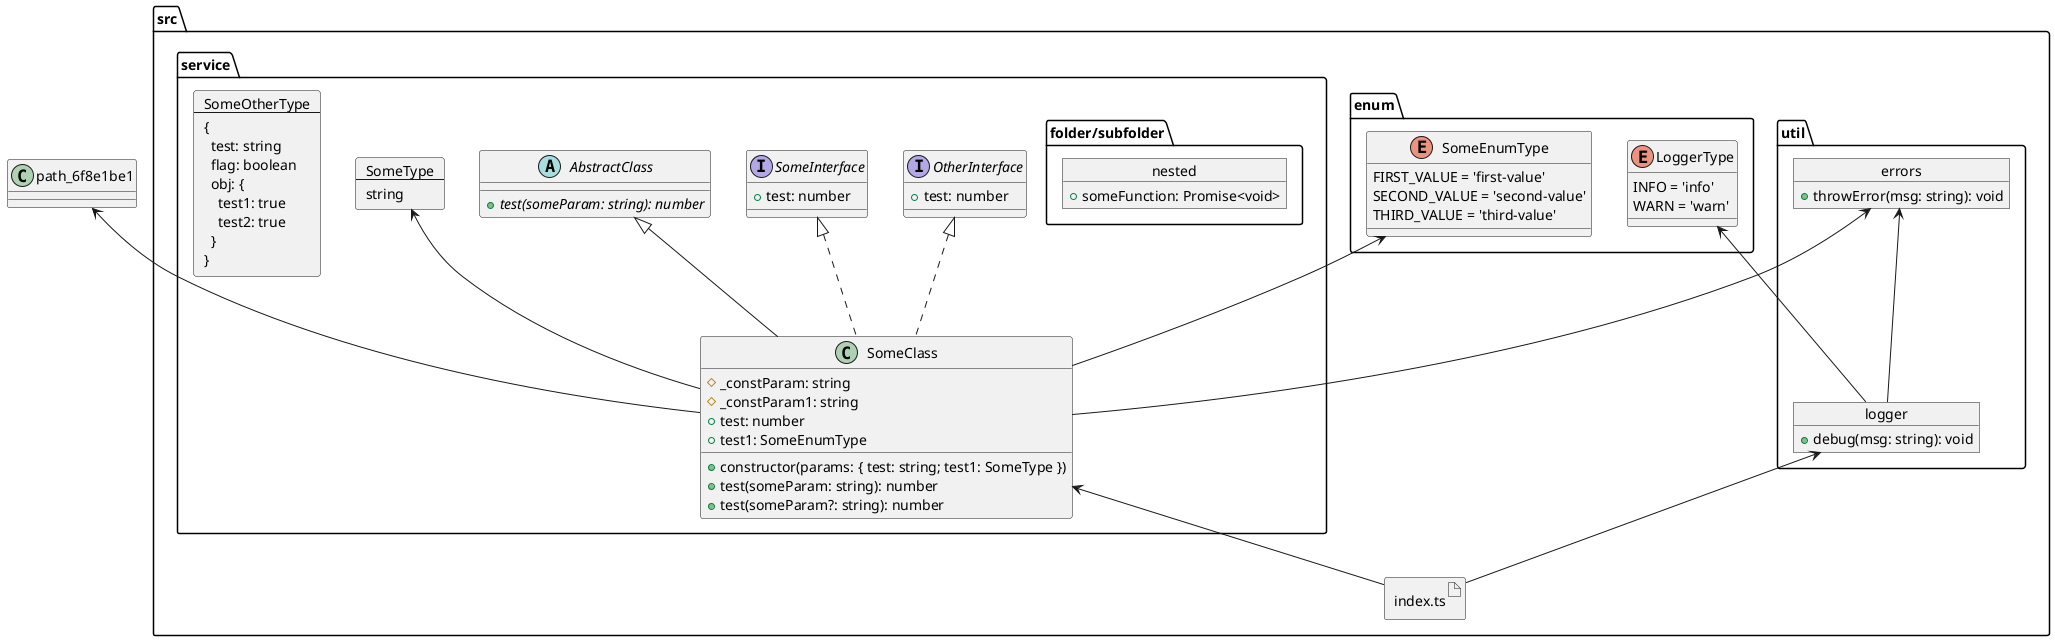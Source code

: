@startuml
    folder "src" as src_b874d07 {
      artifact "index.ts" as index_ts_e4daf83f {
      }
      folder "enum" as enum_1eea471b {
        enum "LoggerType" as logger_type_eca21c7c {
          INFO = 'info'
          WARN = 'warn'
        }
        enum "SomeEnumType" as some_enum_type_6a1c7ee2 {
          FIRST_VALUE = 'first-value'
          SECOND_VALUE = 'second-value'
          THIRD_VALUE = 'third-value'
        }
      }
      folder "service" as service_c83a6ab5 {
        abstract "AbstractClass" as abstract_class_eb5b4d10 {
          + {abstract} test(someParam: string): number
        }
        interface "OtherInterface" as other_interface_45739bff {
          + test: number
        }
        card some_type_755b9f64 [
          SomeType
          ---
          string
        ]
        card some_other_type_755b9f64 [
          SomeOtherType
          ---
          {
            test: string
            flag: boolean
            obj: {
              test1: true
              test2: true
            }
          }
        ]
        class "SomeClass" as some_class_755b9f64 {
          # _constParam: string
          # _constParam1: string
          + constructor(params: { test: string; test1: SomeType })
          + test(someParam: string): number
          + test: number
          + test(someParam?: string): number
          + test1: SomeEnumType
        }
        interface "SomeInterface" as some_interface_4140baef {
          + test: number
        }
        folder "folder/subfolder" as folder_subfolder_85d5d271 {
          object "nested" as nested_27b6e15a {
            + someFunction: Promise<void>
          }
        }
      }
      folder "util" as util_28bcbc6c {
        object "errors" as errors_90641da1 {
          + throwError(msg: string): void
        }
        object "logger" as logger_d1ee5f1e {
          + debug(msg: string): void
        }
      }
    }
  index_ts_e4daf83f -up-> some_class_755b9f64
  index_ts_e4daf83f -up-> logger_d1ee5f1e
  some_class_755b9f64 -up-> errors_90641da1
  some_class_755b9f64 -up-> some_enum_type_6a1c7ee2
  some_class_755b9f64 -up-> path_6f8e1be1
  some_class_755b9f64 -up-> some_type_755b9f64
  some_class_755b9f64 -up-|> abstract_class_eb5b4d10
  some_class_755b9f64 .up.|> some_interface_4140baef
  some_class_755b9f64 .up.|> other_interface_45739bff
  logger_d1ee5f1e -up-> errors_90641da1
  logger_d1ee5f1e -up-> logger_type_eca21c7c
@enduml
